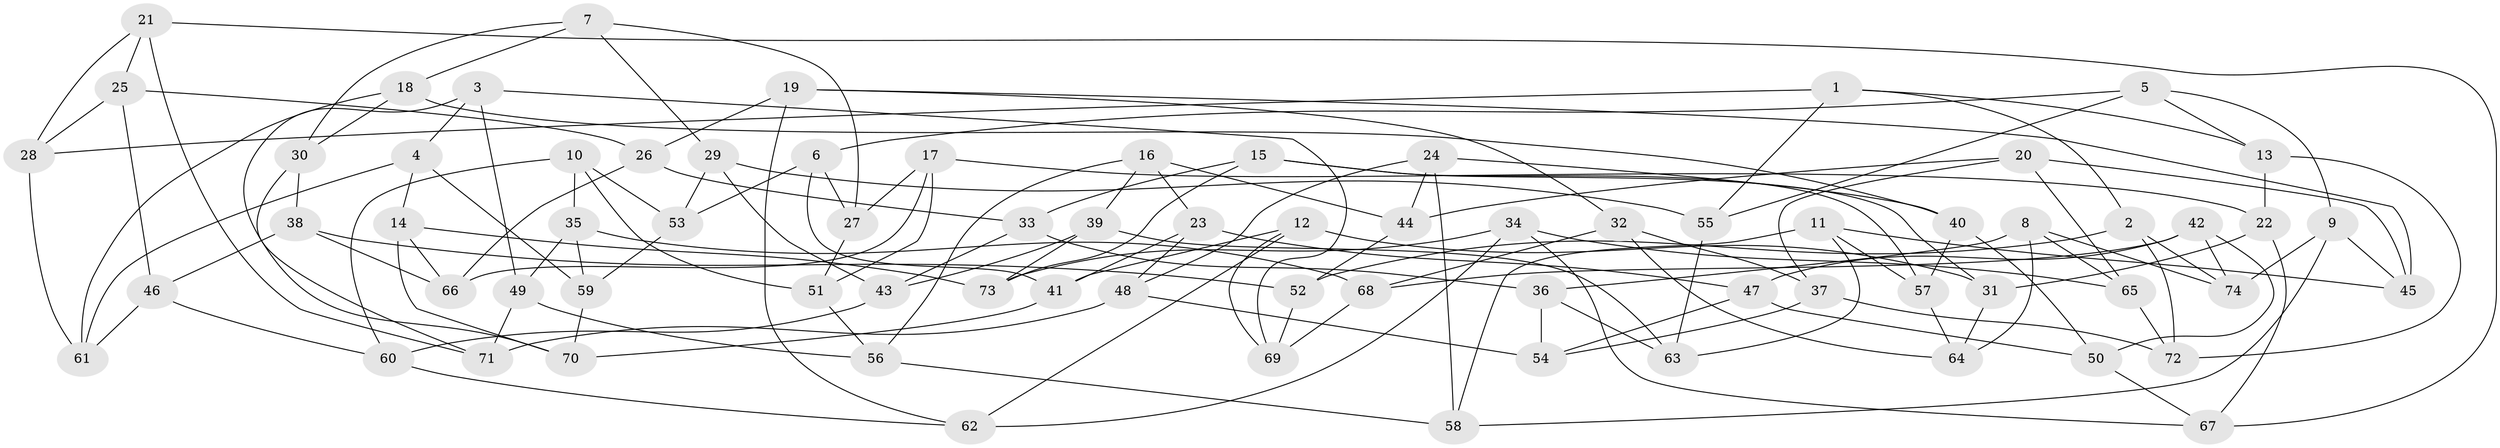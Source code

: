// Generated by graph-tools (version 1.1) at 2025/50/03/09/25 03:50:50]
// undirected, 74 vertices, 148 edges
graph export_dot {
graph [start="1"]
  node [color=gray90,style=filled];
  1;
  2;
  3;
  4;
  5;
  6;
  7;
  8;
  9;
  10;
  11;
  12;
  13;
  14;
  15;
  16;
  17;
  18;
  19;
  20;
  21;
  22;
  23;
  24;
  25;
  26;
  27;
  28;
  29;
  30;
  31;
  32;
  33;
  34;
  35;
  36;
  37;
  38;
  39;
  40;
  41;
  42;
  43;
  44;
  45;
  46;
  47;
  48;
  49;
  50;
  51;
  52;
  53;
  54;
  55;
  56;
  57;
  58;
  59;
  60;
  61;
  62;
  63;
  64;
  65;
  66;
  67;
  68;
  69;
  70;
  71;
  72;
  73;
  74;
  1 -- 2;
  1 -- 13;
  1 -- 28;
  1 -- 55;
  2 -- 72;
  2 -- 52;
  2 -- 74;
  3 -- 70;
  3 -- 69;
  3 -- 4;
  3 -- 49;
  4 -- 59;
  4 -- 14;
  4 -- 61;
  5 -- 9;
  5 -- 55;
  5 -- 13;
  5 -- 6;
  6 -- 27;
  6 -- 41;
  6 -- 53;
  7 -- 27;
  7 -- 29;
  7 -- 30;
  7 -- 18;
  8 -- 36;
  8 -- 74;
  8 -- 64;
  8 -- 65;
  9 -- 58;
  9 -- 45;
  9 -- 74;
  10 -- 60;
  10 -- 51;
  10 -- 53;
  10 -- 35;
  11 -- 45;
  11 -- 57;
  11 -- 58;
  11 -- 63;
  12 -- 69;
  12 -- 62;
  12 -- 31;
  12 -- 41;
  13 -- 22;
  13 -- 72;
  14 -- 70;
  14 -- 73;
  14 -- 66;
  15 -- 31;
  15 -- 73;
  15 -- 57;
  15 -- 33;
  16 -- 23;
  16 -- 39;
  16 -- 56;
  16 -- 44;
  17 -- 22;
  17 -- 51;
  17 -- 66;
  17 -- 27;
  18 -- 61;
  18 -- 30;
  18 -- 40;
  19 -- 45;
  19 -- 32;
  19 -- 26;
  19 -- 62;
  20 -- 44;
  20 -- 45;
  20 -- 37;
  20 -- 65;
  21 -- 28;
  21 -- 25;
  21 -- 71;
  21 -- 67;
  22 -- 31;
  22 -- 67;
  23 -- 47;
  23 -- 41;
  23 -- 48;
  24 -- 48;
  24 -- 58;
  24 -- 44;
  24 -- 40;
  25 -- 26;
  25 -- 46;
  25 -- 28;
  26 -- 66;
  26 -- 33;
  27 -- 51;
  28 -- 61;
  29 -- 55;
  29 -- 43;
  29 -- 53;
  30 -- 38;
  30 -- 71;
  31 -- 64;
  32 -- 37;
  32 -- 68;
  32 -- 64;
  33 -- 36;
  33 -- 43;
  34 -- 67;
  34 -- 65;
  34 -- 62;
  34 -- 73;
  35 -- 59;
  35 -- 49;
  35 -- 68;
  36 -- 63;
  36 -- 54;
  37 -- 72;
  37 -- 54;
  38 -- 52;
  38 -- 46;
  38 -- 66;
  39 -- 73;
  39 -- 43;
  39 -- 63;
  40 -- 57;
  40 -- 50;
  41 -- 70;
  42 -- 47;
  42 -- 50;
  42 -- 74;
  42 -- 68;
  43 -- 60;
  44 -- 52;
  46 -- 60;
  46 -- 61;
  47 -- 54;
  47 -- 50;
  48 -- 71;
  48 -- 54;
  49 -- 56;
  49 -- 71;
  50 -- 67;
  51 -- 56;
  52 -- 69;
  53 -- 59;
  55 -- 63;
  56 -- 58;
  57 -- 64;
  59 -- 70;
  60 -- 62;
  65 -- 72;
  68 -- 69;
}
